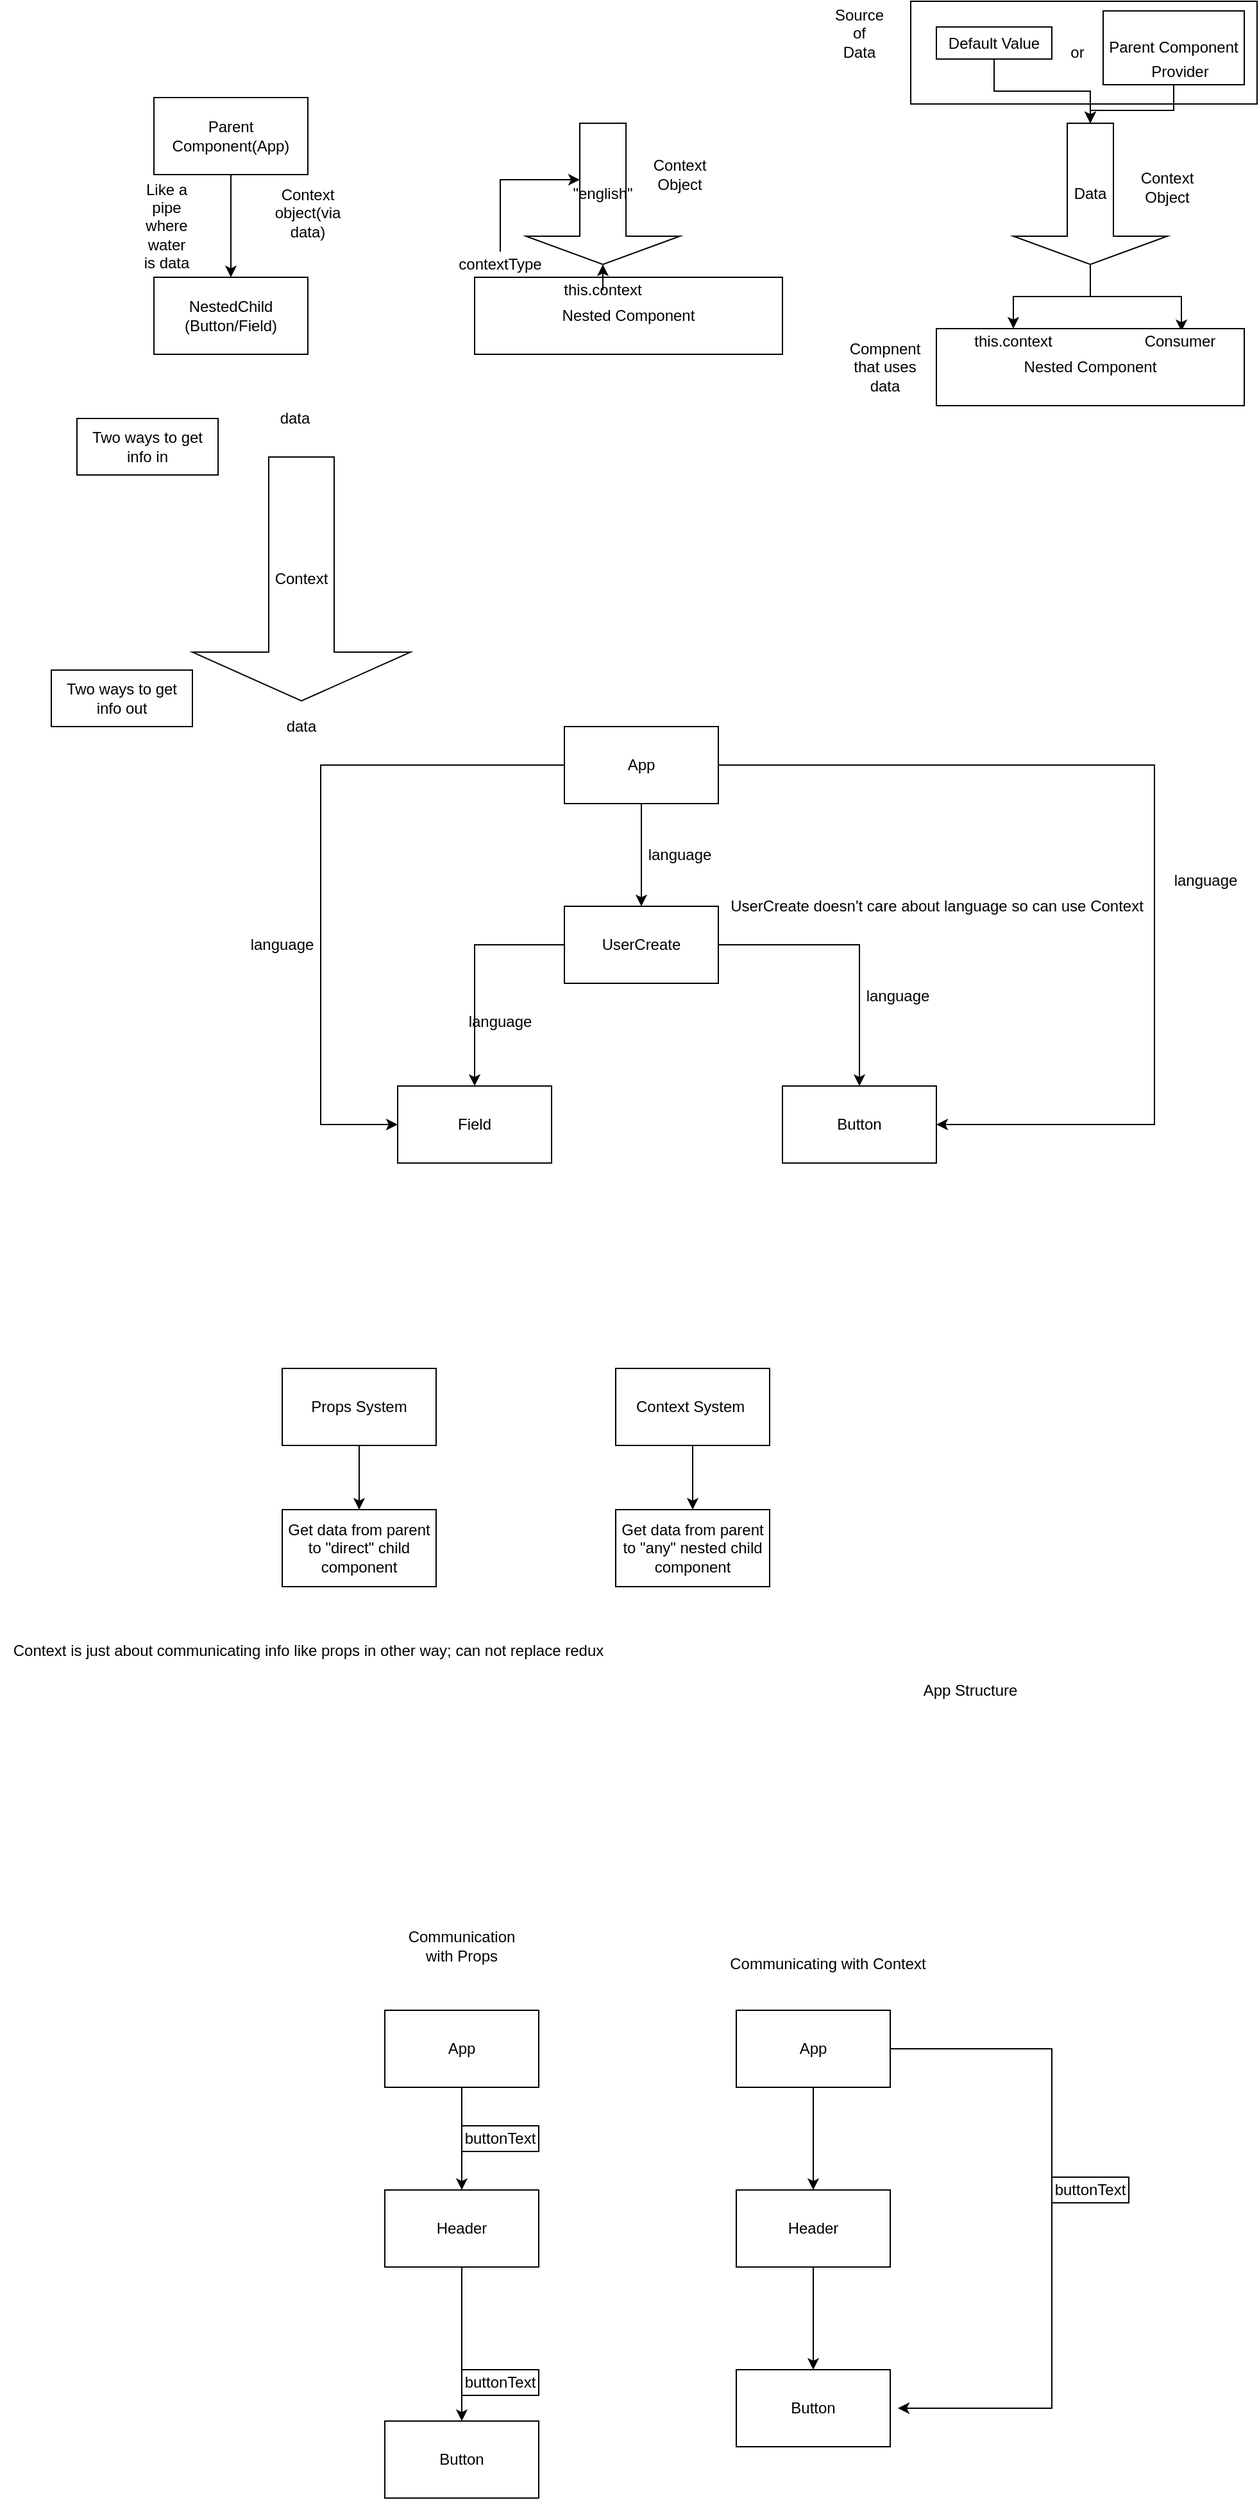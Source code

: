 <mxfile version="13.1.3">
    <diagram id="6hGFLwfOUW9BJ-s0fimq" name="Page-1">
        <mxGraphModel dx="1183" dy="1353" grid="1" gridSize="10" guides="1" tooltips="1" connect="1" arrows="1" fold="1" page="1" pageScale="1" pageWidth="827" pageHeight="1169" math="0" shadow="0">
            <root>
                <mxCell id="0"/>
                <mxCell id="1" parent="0"/>
                <mxCell id="5" value="" style="edgeStyle=orthogonalEdgeStyle;rounded=0;orthogonalLoop=1;jettySize=auto;html=1;" parent="1" source="2" target="4" edge="1">
                    <mxGeometry relative="1" as="geometry"/>
                </mxCell>
                <mxCell id="2" value="Props System" style="rounded=0;whiteSpace=wrap;html=1;" parent="1" vertex="1">
                    <mxGeometry x="60" y="100" width="120" height="60" as="geometry"/>
                </mxCell>
                <mxCell id="7" value="" style="edgeStyle=orthogonalEdgeStyle;rounded=0;orthogonalLoop=1;jettySize=auto;html=1;" parent="1" source="3" target="6" edge="1">
                    <mxGeometry relative="1" as="geometry"/>
                </mxCell>
                <mxCell id="3" value="Context System&amp;nbsp;" style="rounded=0;whiteSpace=wrap;html=1;" parent="1" vertex="1">
                    <mxGeometry x="320" y="100" width="120" height="60" as="geometry"/>
                </mxCell>
                <mxCell id="6" value="Get data from parent to &quot;any&quot; nested child component" style="rounded=0;whiteSpace=wrap;html=1;" parent="1" vertex="1">
                    <mxGeometry x="320" y="210" width="120" height="60" as="geometry"/>
                </mxCell>
                <mxCell id="4" value="Get data from parent to &quot;direct&quot; child component" style="rounded=0;whiteSpace=wrap;html=1;" parent="1" vertex="1">
                    <mxGeometry x="60" y="210" width="120" height="60" as="geometry"/>
                </mxCell>
                <mxCell id="11" value="" style="edgeStyle=orthogonalEdgeStyle;rounded=0;orthogonalLoop=1;jettySize=auto;html=1;" parent="1" source="8" target="10" edge="1">
                    <mxGeometry relative="1" as="geometry"/>
                </mxCell>
                <mxCell id="8" value="App" style="rounded=0;whiteSpace=wrap;html=1;" parent="1" vertex="1">
                    <mxGeometry x="140" y="600" width="120" height="60" as="geometry"/>
                </mxCell>
                <mxCell id="13" value="" style="edgeStyle=orthogonalEdgeStyle;rounded=0;orthogonalLoop=1;jettySize=auto;html=1;" parent="1" source="10" target="12" edge="1">
                    <mxGeometry relative="1" as="geometry"/>
                </mxCell>
                <mxCell id="10" value="Header" style="rounded=0;whiteSpace=wrap;html=1;" parent="1" vertex="1">
                    <mxGeometry x="140" y="740" width="120" height="60" as="geometry"/>
                </mxCell>
                <mxCell id="12" value="Button" style="rounded=0;whiteSpace=wrap;html=1;" parent="1" vertex="1">
                    <mxGeometry x="140" y="920" width="120" height="60" as="geometry"/>
                </mxCell>
                <mxCell id="9" value="Communication with Props" style="text;html=1;strokeColor=none;fillColor=none;align=center;verticalAlign=middle;whiteSpace=wrap;rounded=0;" parent="1" vertex="1">
                    <mxGeometry x="180" y="540" width="40" height="20" as="geometry"/>
                </mxCell>
                <mxCell id="14" value="buttonText" style="rounded=0;whiteSpace=wrap;html=1;" parent="1" vertex="1">
                    <mxGeometry x="200" y="690" width="60" height="20" as="geometry"/>
                </mxCell>
                <mxCell id="15" value="buttonText" style="rounded=0;whiteSpace=wrap;html=1;" parent="1" vertex="1">
                    <mxGeometry x="200" y="880" width="60" height="20" as="geometry"/>
                </mxCell>
                <mxCell id="16" value="" style="edgeStyle=orthogonalEdgeStyle;rounded=0;orthogonalLoop=1;jettySize=auto;html=1;" parent="1" source="17" target="18" edge="1">
                    <mxGeometry relative="1" as="geometry"/>
                </mxCell>
                <mxCell id="27" value="" style="edgeStyle=orthogonalEdgeStyle;rounded=0;orthogonalLoop=1;jettySize=auto;html=1;" parent="1" source="17" edge="1">
                    <mxGeometry relative="1" as="geometry">
                        <mxPoint x="540" y="910" as="targetPoint"/>
                        <Array as="points">
                            <mxPoint x="660" y="630"/>
                            <mxPoint x="660" y="910"/>
                        </Array>
                    </mxGeometry>
                </mxCell>
                <mxCell id="17" value="App" style="rounded=0;whiteSpace=wrap;html=1;" parent="1" vertex="1">
                    <mxGeometry x="414" y="600" width="120" height="60" as="geometry"/>
                </mxCell>
                <mxCell id="25" value="" style="edgeStyle=orthogonalEdgeStyle;rounded=0;orthogonalLoop=1;jettySize=auto;html=1;" parent="1" source="18" target="24" edge="1">
                    <mxGeometry relative="1" as="geometry"/>
                </mxCell>
                <mxCell id="18" value="Header" style="rounded=0;whiteSpace=wrap;html=1;" parent="1" vertex="1">
                    <mxGeometry x="414" y="740" width="120" height="60" as="geometry"/>
                </mxCell>
                <mxCell id="24" value="Button" style="rounded=0;whiteSpace=wrap;html=1;" parent="1" vertex="1">
                    <mxGeometry x="414" y="880" width="120" height="60" as="geometry"/>
                </mxCell>
                <mxCell id="28" value="buttonText" style="rounded=0;whiteSpace=wrap;html=1;" parent="1" vertex="1">
                    <mxGeometry x="660" y="730" width="60" height="20" as="geometry"/>
                </mxCell>
                <mxCell id="29" value="Communicating with Context" style="text;html=1;align=center;verticalAlign=middle;resizable=0;points=[];autosize=1;" parent="1" vertex="1">
                    <mxGeometry x="400" y="554" width="170" height="20" as="geometry"/>
                </mxCell>
                <mxCell id="30" value="Context is just about communicating info like props in other way; can not replace redux" style="text;html=1;align=center;verticalAlign=middle;resizable=0;points=[];autosize=1;" parent="1" vertex="1">
                    <mxGeometry x="-160" y="310" width="480" height="20" as="geometry"/>
                </mxCell>
                <mxCell id="34" value="" style="edgeStyle=orthogonalEdgeStyle;rounded=0;orthogonalLoop=1;jettySize=auto;html=1;" parent="1" source="31" target="33" edge="1">
                    <mxGeometry relative="1" as="geometry"/>
                </mxCell>
                <mxCell id="46" value="" style="edgeStyle=orthogonalEdgeStyle;rounded=0;orthogonalLoop=1;jettySize=auto;html=1;entryX=1;entryY=0.5;entryDx=0;entryDy=0;" parent="1" source="31" target="38" edge="1">
                    <mxGeometry relative="1" as="geometry">
                        <mxPoint x="670" y="-100" as="targetPoint"/>
                        <Array as="points">
                            <mxPoint x="740" y="-370"/>
                            <mxPoint x="740" y="-90"/>
                        </Array>
                    </mxGeometry>
                </mxCell>
                <mxCell id="47" style="edgeStyle=orthogonalEdgeStyle;rounded=0;orthogonalLoop=1;jettySize=auto;html=1;entryX=0;entryY=0.5;entryDx=0;entryDy=0;" parent="1" source="31" target="36" edge="1">
                    <mxGeometry relative="1" as="geometry">
                        <mxPoint x="110" y="-230" as="targetPoint"/>
                        <Array as="points">
                            <mxPoint x="90" y="-370"/>
                            <mxPoint x="90" y="-90"/>
                        </Array>
                    </mxGeometry>
                </mxCell>
                <mxCell id="31" value="App" style="rounded=0;whiteSpace=wrap;html=1;" parent="1" vertex="1">
                    <mxGeometry x="280" y="-400" width="120" height="60" as="geometry"/>
                </mxCell>
                <mxCell id="37" value="" style="edgeStyle=orthogonalEdgeStyle;rounded=0;orthogonalLoop=1;jettySize=auto;html=1;" parent="1" source="33" target="36" edge="1">
                    <mxGeometry relative="1" as="geometry"/>
                </mxCell>
                <mxCell id="39" value="" style="edgeStyle=orthogonalEdgeStyle;rounded=0;orthogonalLoop=1;jettySize=auto;html=1;" parent="1" source="33" target="38" edge="1">
                    <mxGeometry relative="1" as="geometry"/>
                </mxCell>
                <mxCell id="33" value="UserCreate" style="rounded=0;whiteSpace=wrap;html=1;" parent="1" vertex="1">
                    <mxGeometry x="280" y="-260" width="120" height="60" as="geometry"/>
                </mxCell>
                <mxCell id="38" value="Button" style="rounded=0;whiteSpace=wrap;html=1;" parent="1" vertex="1">
                    <mxGeometry x="450" y="-120" width="120" height="60" as="geometry"/>
                </mxCell>
                <mxCell id="36" value="Field" style="rounded=0;whiteSpace=wrap;html=1;" parent="1" vertex="1">
                    <mxGeometry x="150" y="-120" width="120" height="60" as="geometry"/>
                </mxCell>
                <mxCell id="32" value="App Structure" style="text;html=1;align=center;verticalAlign=middle;resizable=0;points=[];autosize=1;" parent="1" vertex="1">
                    <mxGeometry x="551" y="341" width="90" height="20" as="geometry"/>
                </mxCell>
                <mxCell id="35" value="language" style="text;html=1;strokeColor=none;fillColor=none;align=center;verticalAlign=middle;whiteSpace=wrap;rounded=0;" parent="1" vertex="1">
                    <mxGeometry x="350" y="-310" width="40" height="20" as="geometry"/>
                </mxCell>
                <mxCell id="40" value="language" style="text;html=1;strokeColor=none;fillColor=none;align=center;verticalAlign=middle;whiteSpace=wrap;rounded=0;" parent="1" vertex="1">
                    <mxGeometry x="210" y="-180" width="40" height="20" as="geometry"/>
                </mxCell>
                <mxCell id="41" value="language" style="text;html=1;strokeColor=none;fillColor=none;align=center;verticalAlign=middle;whiteSpace=wrap;rounded=0;" parent="1" vertex="1">
                    <mxGeometry x="520" y="-200" width="40" height="20" as="geometry"/>
                </mxCell>
                <mxCell id="42" value="UserCreate doesn't care about language so can use Context" style="text;html=1;align=center;verticalAlign=middle;resizable=0;points=[];autosize=1;" parent="1" vertex="1">
                    <mxGeometry x="400" y="-270" width="340" height="20" as="geometry"/>
                </mxCell>
                <mxCell id="48" value="language" style="text;html=1;strokeColor=none;fillColor=none;align=center;verticalAlign=middle;whiteSpace=wrap;rounded=0;" parent="1" vertex="1">
                    <mxGeometry x="760" y="-290" width="40" height="20" as="geometry"/>
                </mxCell>
                <mxCell id="49" value="language" style="text;html=1;strokeColor=none;fillColor=none;align=center;verticalAlign=middle;whiteSpace=wrap;rounded=0;" parent="1" vertex="1">
                    <mxGeometry x="40" y="-240" width="40" height="20" as="geometry"/>
                </mxCell>
                <mxCell id="52" value="" style="edgeStyle=orthogonalEdgeStyle;rounded=0;orthogonalLoop=1;jettySize=auto;html=1;" edge="1" parent="1" source="50" target="51">
                    <mxGeometry relative="1" as="geometry"/>
                </mxCell>
                <mxCell id="50" value="Parent Component(App)" style="rounded=0;whiteSpace=wrap;html=1;" vertex="1" parent="1">
                    <mxGeometry x="-40" y="-890" width="120" height="60" as="geometry"/>
                </mxCell>
                <mxCell id="51" value="NestedChild&lt;br&gt;(Button/Field)" style="rounded=0;whiteSpace=wrap;html=1;" vertex="1" parent="1">
                    <mxGeometry x="-40" y="-750" width="120" height="60" as="geometry"/>
                </mxCell>
                <mxCell id="53" value="Context object(via data)" style="text;html=1;strokeColor=none;fillColor=none;align=center;verticalAlign=middle;whiteSpace=wrap;rounded=0;" vertex="1" parent="1">
                    <mxGeometry x="60" y="-810" width="40" height="20" as="geometry"/>
                </mxCell>
                <mxCell id="54" value="Like a pipe where water is data" style="text;html=1;strokeColor=none;fillColor=none;align=center;verticalAlign=middle;whiteSpace=wrap;rounded=0;" vertex="1" parent="1">
                    <mxGeometry x="-50" y="-800" width="40" height="20" as="geometry"/>
                </mxCell>
                <mxCell id="59" value="Context" style="shape=singleArrow;direction=south;whiteSpace=wrap;html=1;" vertex="1" parent="1">
                    <mxGeometry x="-10" y="-610" width="170" height="190" as="geometry"/>
                </mxCell>
                <mxCell id="60" value="data" style="text;html=1;strokeColor=none;fillColor=none;align=center;verticalAlign=middle;whiteSpace=wrap;rounded=0;" vertex="1" parent="1">
                    <mxGeometry x="50" y="-650" width="40" height="20" as="geometry"/>
                </mxCell>
                <mxCell id="61" value="data" style="text;html=1;strokeColor=none;fillColor=none;align=center;verticalAlign=middle;whiteSpace=wrap;rounded=0;" vertex="1" parent="1">
                    <mxGeometry x="55" y="-410" width="40" height="20" as="geometry"/>
                </mxCell>
                <mxCell id="62" value="Two ways to get info in" style="rounded=0;whiteSpace=wrap;html=1;" vertex="1" parent="1">
                    <mxGeometry x="-100" y="-640" width="110" height="44" as="geometry"/>
                </mxCell>
                <mxCell id="67" value="Two ways to get info out" style="rounded=0;whiteSpace=wrap;html=1;" vertex="1" parent="1">
                    <mxGeometry x="-120" y="-444" width="110" height="44" as="geometry"/>
                </mxCell>
                <mxCell id="68" value="" style="rounded=0;whiteSpace=wrap;html=1;" vertex="1" parent="1">
                    <mxGeometry x="550" y="-965" width="270" height="80" as="geometry"/>
                </mxCell>
                <mxCell id="85" value="" style="edgeStyle=orthogonalEdgeStyle;rounded=0;orthogonalLoop=1;jettySize=auto;html=1;entryX=0.25;entryY=0;entryDx=0;entryDy=0;" edge="1" parent="1" source="69" target="70">
                    <mxGeometry relative="1" as="geometry"/>
                </mxCell>
                <mxCell id="88" style="edgeStyle=orthogonalEdgeStyle;rounded=0;orthogonalLoop=1;jettySize=auto;html=1;entryX=0.796;entryY=0.033;entryDx=0;entryDy=0;entryPerimeter=0;" edge="1" parent="1" source="69" target="70">
                    <mxGeometry relative="1" as="geometry"/>
                </mxCell>
                <mxCell id="69" value="Data" style="shape=singleArrow;direction=south;whiteSpace=wrap;html=1;" vertex="1" parent="1">
                    <mxGeometry x="630" y="-870" width="120" height="110" as="geometry"/>
                </mxCell>
                <mxCell id="70" value="Nested Component" style="rounded=0;whiteSpace=wrap;html=1;" vertex="1" parent="1">
                    <mxGeometry x="570" y="-710" width="240" height="60" as="geometry"/>
                </mxCell>
                <mxCell id="71" value="Context Object" style="text;html=1;strokeColor=none;fillColor=none;align=center;verticalAlign=middle;whiteSpace=wrap;rounded=0;" vertex="1" parent="1">
                    <mxGeometry x="730" y="-830" width="40" height="20" as="geometry"/>
                </mxCell>
                <mxCell id="72" value="Source of Data" style="text;html=1;strokeColor=none;fillColor=none;align=center;verticalAlign=middle;whiteSpace=wrap;rounded=0;" vertex="1" parent="1">
                    <mxGeometry x="490" y="-950" width="40" height="20" as="geometry"/>
                </mxCell>
                <mxCell id="80" value="" style="edgeStyle=orthogonalEdgeStyle;rounded=0;orthogonalLoop=1;jettySize=auto;html=1;entryX=0;entryY=0.5;entryDx=0;entryDy=0;entryPerimeter=0;" edge="1" parent="1" source="73" target="69">
                    <mxGeometry relative="1" as="geometry">
                        <mxPoint x="615" y="-840" as="targetPoint"/>
                    </mxGeometry>
                </mxCell>
                <mxCell id="73" value="Default Value" style="rounded=0;whiteSpace=wrap;html=1;" vertex="1" parent="1">
                    <mxGeometry x="570" y="-945" width="90" height="25" as="geometry"/>
                </mxCell>
                <mxCell id="82" value="" style="edgeStyle=orthogonalEdgeStyle;rounded=0;orthogonalLoop=1;jettySize=auto;html=1;" edge="1" parent="1" source="74" target="69">
                    <mxGeometry relative="1" as="geometry"/>
                </mxCell>
                <mxCell id="74" value="Parent Component" style="rounded=0;whiteSpace=wrap;html=1;" vertex="1" parent="1">
                    <mxGeometry x="700" y="-957.5" width="110" height="57.5" as="geometry"/>
                </mxCell>
                <mxCell id="76" value="or" style="text;html=1;strokeColor=none;fillColor=none;align=center;verticalAlign=middle;whiteSpace=wrap;rounded=0;" vertex="1" parent="1">
                    <mxGeometry x="660" y="-935" width="40" height="20" as="geometry"/>
                </mxCell>
                <mxCell id="84" value="Provider" style="text;html=1;strokeColor=none;fillColor=none;align=center;verticalAlign=middle;whiteSpace=wrap;rounded=0;" vertex="1" parent="1">
                    <mxGeometry x="740" y="-920" width="40" height="20" as="geometry"/>
                </mxCell>
                <mxCell id="86" value="this.context" style="text;html=1;strokeColor=none;fillColor=none;align=center;verticalAlign=middle;whiteSpace=wrap;rounded=0;" vertex="1" parent="1">
                    <mxGeometry x="610" y="-710" width="40" height="20" as="geometry"/>
                </mxCell>
                <mxCell id="87" value="Compnent that uses data" style="text;html=1;strokeColor=none;fillColor=none;align=center;verticalAlign=middle;whiteSpace=wrap;rounded=0;" vertex="1" parent="1">
                    <mxGeometry x="510" y="-690" width="40" height="20" as="geometry"/>
                </mxCell>
                <mxCell id="89" value="Consumer" style="text;html=1;strokeColor=none;fillColor=none;align=center;verticalAlign=middle;whiteSpace=wrap;rounded=0;" vertex="1" parent="1">
                    <mxGeometry x="740" y="-710" width="40" height="20" as="geometry"/>
                </mxCell>
                <mxCell id="90" value="&quot;english&quot;" style="shape=singleArrow;direction=south;whiteSpace=wrap;html=1;" vertex="1" parent="1">
                    <mxGeometry x="250" y="-870" width="120" height="110" as="geometry"/>
                </mxCell>
                <mxCell id="91" value="Context Object" style="text;html=1;strokeColor=none;fillColor=none;align=center;verticalAlign=middle;whiteSpace=wrap;rounded=0;" vertex="1" parent="1">
                    <mxGeometry x="350" y="-840" width="40" height="20" as="geometry"/>
                </mxCell>
                <mxCell id="92" value="Nested Component" style="rounded=0;whiteSpace=wrap;html=1;" vertex="1" parent="1">
                    <mxGeometry x="210" y="-750" width="240" height="60" as="geometry"/>
                </mxCell>
                <mxCell id="93" value="this.context" style="text;html=1;strokeColor=none;fillColor=none;align=center;verticalAlign=middle;whiteSpace=wrap;rounded=0;" vertex="1" parent="1">
                    <mxGeometry x="290" y="-750" width="40" height="20" as="geometry"/>
                </mxCell>
                <mxCell id="96" style="edgeStyle=orthogonalEdgeStyle;rounded=0;orthogonalLoop=1;jettySize=auto;html=1;entryX=0;entryY=0;entryDx=44;entryDy=78;entryPerimeter=0;" edge="1" parent="1" source="95" target="90">
                    <mxGeometry relative="1" as="geometry">
                        <Array as="points">
                            <mxPoint x="230" y="-826"/>
                        </Array>
                    </mxGeometry>
                </mxCell>
                <mxCell id="95" value="contextType" style="text;html=1;strokeColor=none;fillColor=none;align=center;verticalAlign=middle;whiteSpace=wrap;rounded=0;" vertex="1" parent="1">
                    <mxGeometry x="210" y="-770" width="40" height="20" as="geometry"/>
                </mxCell>
                <mxCell id="99" value="" style="endArrow=classic;html=1;" edge="1" parent="1" target="90">
                    <mxGeometry width="50" height="50" relative="1" as="geometry">
                        <mxPoint x="310" y="-740" as="sourcePoint"/>
                        <mxPoint x="400" y="-810" as="targetPoint"/>
                        <Array as="points">
                            <mxPoint x="310" y="-750"/>
                        </Array>
                    </mxGeometry>
                </mxCell>
            </root>
        </mxGraphModel>
    </diagram>
</mxfile>